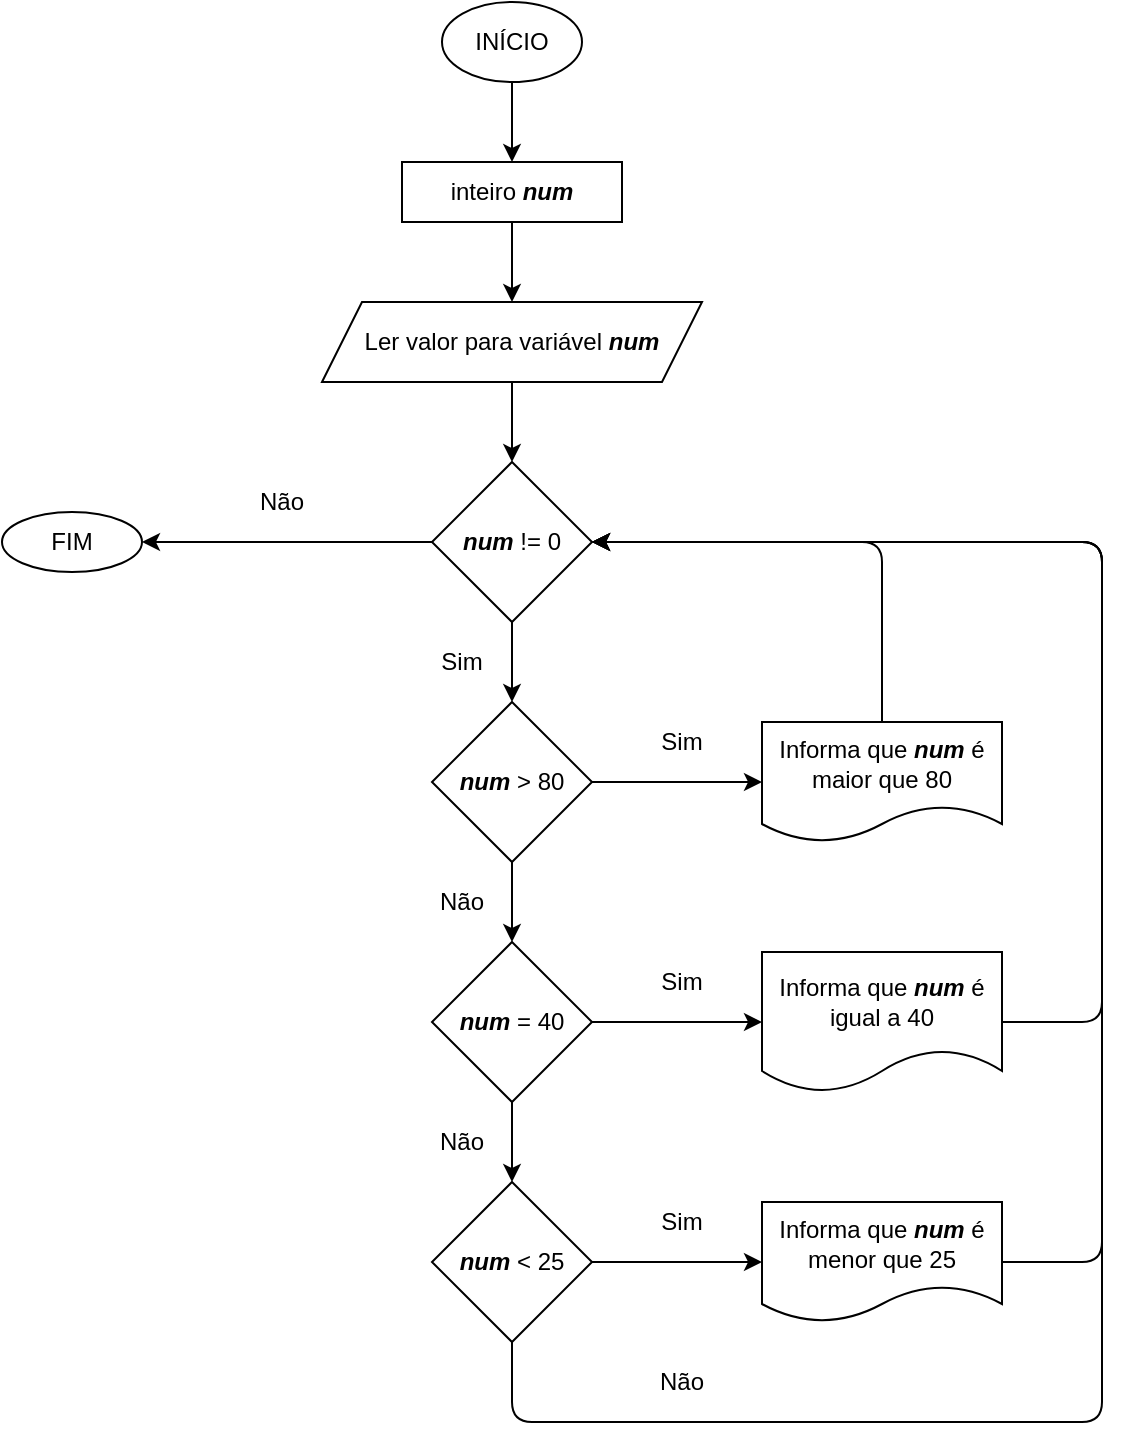 <mxfile version="13.7.9" type="device"><diagram id="CuSyRvCCtFWXXFtfCdry" name="Page-1"><mxGraphModel dx="1447" dy="800" grid="1" gridSize="10" guides="1" tooltips="1" connect="1" arrows="1" fold="1" page="1" pageScale="1" pageWidth="850" pageHeight="1100" math="0" shadow="0"><root><mxCell id="0"/><mxCell id="1" parent="0"/><mxCell id="qcdCWuVOCCd2mScbKZFm-1" value="INÍCIO" style="ellipse;whiteSpace=wrap;html=1;" vertex="1" parent="1"><mxGeometry x="390" y="10" width="70" height="40" as="geometry"/></mxCell><mxCell id="qcdCWuVOCCd2mScbKZFm-2" value="inteiro &lt;b&gt;&lt;i&gt;num&lt;/i&gt;&lt;/b&gt;" style="rounded=0;whiteSpace=wrap;html=1;" vertex="1" parent="1"><mxGeometry x="370" y="90" width="110" height="30" as="geometry"/></mxCell><mxCell id="qcdCWuVOCCd2mScbKZFm-15" value="" style="edgeStyle=orthogonalEdgeStyle;rounded=0;orthogonalLoop=1;jettySize=auto;html=1;" edge="1" parent="1" source="qcdCWuVOCCd2mScbKZFm-3" target="qcdCWuVOCCd2mScbKZFm-5"><mxGeometry relative="1" as="geometry"/></mxCell><mxCell id="qcdCWuVOCCd2mScbKZFm-3" value="&lt;b&gt;&lt;i&gt;num&lt;/i&gt;&lt;/b&gt; != 0" style="rhombus;whiteSpace=wrap;html=1;" vertex="1" parent="1"><mxGeometry x="385" y="240" width="80" height="80" as="geometry"/></mxCell><mxCell id="qcdCWuVOCCd2mScbKZFm-14" value="" style="edgeStyle=orthogonalEdgeStyle;rounded=0;orthogonalLoop=1;jettySize=auto;html=1;" edge="1" parent="1" source="qcdCWuVOCCd2mScbKZFm-4" target="qcdCWuVOCCd2mScbKZFm-3"><mxGeometry relative="1" as="geometry"/></mxCell><mxCell id="qcdCWuVOCCd2mScbKZFm-4" value="Ler valor para variável &lt;b&gt;&lt;i&gt;num&lt;/i&gt;&lt;/b&gt;" style="shape=parallelogram;perimeter=parallelogramPerimeter;whiteSpace=wrap;html=1;fixedSize=1;" vertex="1" parent="1"><mxGeometry x="330" y="160" width="190" height="40" as="geometry"/></mxCell><mxCell id="qcdCWuVOCCd2mScbKZFm-16" value="" style="edgeStyle=orthogonalEdgeStyle;rounded=0;orthogonalLoop=1;jettySize=auto;html=1;" edge="1" parent="1" source="qcdCWuVOCCd2mScbKZFm-5" target="qcdCWuVOCCd2mScbKZFm-8"><mxGeometry relative="1" as="geometry"/></mxCell><mxCell id="qcdCWuVOCCd2mScbKZFm-17" value="" style="edgeStyle=orthogonalEdgeStyle;rounded=0;orthogonalLoop=1;jettySize=auto;html=1;" edge="1" parent="1" source="qcdCWuVOCCd2mScbKZFm-5" target="qcdCWuVOCCd2mScbKZFm-6"><mxGeometry relative="1" as="geometry"/></mxCell><mxCell id="qcdCWuVOCCd2mScbKZFm-5" value="&lt;b&gt;&lt;i&gt;num&lt;/i&gt;&lt;/b&gt; &amp;gt; 80" style="rhombus;whiteSpace=wrap;html=1;" vertex="1" parent="1"><mxGeometry x="385" y="360" width="80" height="80" as="geometry"/></mxCell><mxCell id="qcdCWuVOCCd2mScbKZFm-18" value="" style="edgeStyle=orthogonalEdgeStyle;rounded=0;orthogonalLoop=1;jettySize=auto;html=1;" edge="1" parent="1" source="qcdCWuVOCCd2mScbKZFm-6" target="qcdCWuVOCCd2mScbKZFm-9"><mxGeometry relative="1" as="geometry"/></mxCell><mxCell id="qcdCWuVOCCd2mScbKZFm-19" value="" style="edgeStyle=orthogonalEdgeStyle;rounded=0;orthogonalLoop=1;jettySize=auto;html=1;" edge="1" parent="1" source="qcdCWuVOCCd2mScbKZFm-6" target="qcdCWuVOCCd2mScbKZFm-7"><mxGeometry relative="1" as="geometry"/></mxCell><mxCell id="qcdCWuVOCCd2mScbKZFm-6" value="&lt;b&gt;&lt;i&gt;num&lt;/i&gt;&lt;/b&gt; = 40" style="rhombus;whiteSpace=wrap;html=1;" vertex="1" parent="1"><mxGeometry x="385" y="480" width="80" height="80" as="geometry"/></mxCell><mxCell id="qcdCWuVOCCd2mScbKZFm-20" value="" style="edgeStyle=orthogonalEdgeStyle;rounded=0;orthogonalLoop=1;jettySize=auto;html=1;" edge="1" parent="1" source="qcdCWuVOCCd2mScbKZFm-7" target="qcdCWuVOCCd2mScbKZFm-10"><mxGeometry relative="1" as="geometry"/></mxCell><mxCell id="qcdCWuVOCCd2mScbKZFm-7" value="&lt;b&gt;&lt;i&gt;num&lt;/i&gt;&lt;/b&gt; &amp;lt; 25" style="rhombus;whiteSpace=wrap;html=1;" vertex="1" parent="1"><mxGeometry x="385" y="600" width="80" height="80" as="geometry"/></mxCell><mxCell id="qcdCWuVOCCd2mScbKZFm-8" value="Informa que &lt;b&gt;&lt;i&gt;num&lt;/i&gt;&lt;/b&gt; é maior que 80" style="shape=document;whiteSpace=wrap;html=1;boundedLbl=1;" vertex="1" parent="1"><mxGeometry x="550" y="370" width="120" height="60" as="geometry"/></mxCell><mxCell id="qcdCWuVOCCd2mScbKZFm-9" value="Informa que &lt;b&gt;&lt;i&gt;num&lt;/i&gt;&lt;/b&gt; é igual a 40" style="shape=document;whiteSpace=wrap;html=1;boundedLbl=1;" vertex="1" parent="1"><mxGeometry x="550" y="485" width="120" height="70" as="geometry"/></mxCell><mxCell id="qcdCWuVOCCd2mScbKZFm-10" value="Informa que &lt;b&gt;&lt;i&gt;num&lt;/i&gt;&lt;/b&gt; é menor que 25" style="shape=document;whiteSpace=wrap;html=1;boundedLbl=1;" vertex="1" parent="1"><mxGeometry x="550" y="610" width="120" height="60" as="geometry"/></mxCell><mxCell id="qcdCWuVOCCd2mScbKZFm-12" value="" style="endArrow=classic;html=1;exitX=0.5;exitY=1;exitDx=0;exitDy=0;entryX=0.5;entryY=0;entryDx=0;entryDy=0;" edge="1" parent="1" source="qcdCWuVOCCd2mScbKZFm-1" target="qcdCWuVOCCd2mScbKZFm-2"><mxGeometry width="50" height="50" relative="1" as="geometry"><mxPoint x="400" y="260" as="sourcePoint"/><mxPoint x="450" y="210" as="targetPoint"/></mxGeometry></mxCell><mxCell id="qcdCWuVOCCd2mScbKZFm-13" value="" style="endArrow=classic;html=1;exitX=0.5;exitY=1;exitDx=0;exitDy=0;entryX=0.5;entryY=0;entryDx=0;entryDy=0;" edge="1" parent="1" source="qcdCWuVOCCd2mScbKZFm-2" target="qcdCWuVOCCd2mScbKZFm-4"><mxGeometry width="50" height="50" relative="1" as="geometry"><mxPoint x="400" y="260" as="sourcePoint"/><mxPoint x="450" y="210" as="targetPoint"/></mxGeometry></mxCell><mxCell id="qcdCWuVOCCd2mScbKZFm-21" value="" style="endArrow=classic;html=1;entryX=1;entryY=0.5;entryDx=0;entryDy=0;exitX=0.5;exitY=0;exitDx=0;exitDy=0;" edge="1" parent="1" source="qcdCWuVOCCd2mScbKZFm-8" target="qcdCWuVOCCd2mScbKZFm-3"><mxGeometry width="50" height="50" relative="1" as="geometry"><mxPoint x="400" y="530" as="sourcePoint"/><mxPoint x="450" y="480" as="targetPoint"/><Array as="points"><mxPoint x="610" y="280"/></Array></mxGeometry></mxCell><mxCell id="qcdCWuVOCCd2mScbKZFm-22" value="" style="endArrow=classic;html=1;entryX=1;entryY=0.5;entryDx=0;entryDy=0;exitX=1;exitY=0.5;exitDx=0;exitDy=0;" edge="1" parent="1" source="qcdCWuVOCCd2mScbKZFm-9" target="qcdCWuVOCCd2mScbKZFm-3"><mxGeometry width="50" height="50" relative="1" as="geometry"><mxPoint x="400" y="530" as="sourcePoint"/><mxPoint x="450" y="480" as="targetPoint"/><Array as="points"><mxPoint x="720" y="520"/><mxPoint x="720" y="280"/></Array></mxGeometry></mxCell><mxCell id="qcdCWuVOCCd2mScbKZFm-23" value="" style="endArrow=classic;html=1;entryX=1;entryY=0.5;entryDx=0;entryDy=0;exitX=1;exitY=0.5;exitDx=0;exitDy=0;" edge="1" parent="1" source="qcdCWuVOCCd2mScbKZFm-10" target="qcdCWuVOCCd2mScbKZFm-3"><mxGeometry width="50" height="50" relative="1" as="geometry"><mxPoint x="400" y="520" as="sourcePoint"/><mxPoint x="450" y="470" as="targetPoint"/><Array as="points"><mxPoint x="720" y="640"/><mxPoint x="720" y="280"/></Array></mxGeometry></mxCell><mxCell id="qcdCWuVOCCd2mScbKZFm-24" value="" style="endArrow=classic;html=1;entryX=1;entryY=0.5;entryDx=0;entryDy=0;exitX=0.5;exitY=1;exitDx=0;exitDy=0;" edge="1" parent="1" source="qcdCWuVOCCd2mScbKZFm-7" target="qcdCWuVOCCd2mScbKZFm-3"><mxGeometry width="50" height="50" relative="1" as="geometry"><mxPoint x="400" y="520" as="sourcePoint"/><mxPoint x="450" y="470" as="targetPoint"/><Array as="points"><mxPoint x="425" y="720"/><mxPoint x="720" y="720"/><mxPoint x="720" y="280"/></Array></mxGeometry></mxCell><mxCell id="qcdCWuVOCCd2mScbKZFm-25" value="FIM" style="ellipse;whiteSpace=wrap;html=1;" vertex="1" parent="1"><mxGeometry x="170" y="265" width="70" height="30" as="geometry"/></mxCell><mxCell id="qcdCWuVOCCd2mScbKZFm-26" value="" style="endArrow=classic;html=1;exitX=0;exitY=0.5;exitDx=0;exitDy=0;entryX=1;entryY=0.5;entryDx=0;entryDy=0;" edge="1" parent="1" source="qcdCWuVOCCd2mScbKZFm-3" target="qcdCWuVOCCd2mScbKZFm-25"><mxGeometry width="50" height="50" relative="1" as="geometry"><mxPoint x="240" y="500" as="sourcePoint"/><mxPoint x="290" y="450" as="targetPoint"/></mxGeometry></mxCell><mxCell id="qcdCWuVOCCd2mScbKZFm-27" value="Sim" style="text;html=1;strokeColor=none;fillColor=none;align=center;verticalAlign=middle;whiteSpace=wrap;rounded=0;" vertex="1" parent="1"><mxGeometry x="380" y="330" width="40" height="20" as="geometry"/></mxCell><mxCell id="qcdCWuVOCCd2mScbKZFm-28" value="Não" style="text;html=1;strokeColor=none;fillColor=none;align=center;verticalAlign=middle;whiteSpace=wrap;rounded=0;" vertex="1" parent="1"><mxGeometry x="290" y="250" width="40" height="20" as="geometry"/></mxCell><mxCell id="qcdCWuVOCCd2mScbKZFm-29" value="Sim" style="text;html=1;strokeColor=none;fillColor=none;align=center;verticalAlign=middle;whiteSpace=wrap;rounded=0;" vertex="1" parent="1"><mxGeometry x="490" y="370" width="40" height="20" as="geometry"/></mxCell><mxCell id="qcdCWuVOCCd2mScbKZFm-30" value="Sim" style="text;html=1;strokeColor=none;fillColor=none;align=center;verticalAlign=middle;whiteSpace=wrap;rounded=0;" vertex="1" parent="1"><mxGeometry x="490" y="490" width="40" height="20" as="geometry"/></mxCell><mxCell id="qcdCWuVOCCd2mScbKZFm-31" value="Sim" style="text;html=1;strokeColor=none;fillColor=none;align=center;verticalAlign=middle;whiteSpace=wrap;rounded=0;" vertex="1" parent="1"><mxGeometry x="490" y="610" width="40" height="20" as="geometry"/></mxCell><mxCell id="qcdCWuVOCCd2mScbKZFm-32" value="Não" style="text;html=1;strokeColor=none;fillColor=none;align=center;verticalAlign=middle;whiteSpace=wrap;rounded=0;" vertex="1" parent="1"><mxGeometry x="380" y="450" width="40" height="20" as="geometry"/></mxCell><mxCell id="qcdCWuVOCCd2mScbKZFm-33" value="Não" style="text;html=1;strokeColor=none;fillColor=none;align=center;verticalAlign=middle;whiteSpace=wrap;rounded=0;" vertex="1" parent="1"><mxGeometry x="380" y="570" width="40" height="20" as="geometry"/></mxCell><mxCell id="qcdCWuVOCCd2mScbKZFm-34" value="Não" style="text;html=1;strokeColor=none;fillColor=none;align=center;verticalAlign=middle;whiteSpace=wrap;rounded=0;" vertex="1" parent="1"><mxGeometry x="490" y="690" width="40" height="20" as="geometry"/></mxCell></root></mxGraphModel></diagram></mxfile>